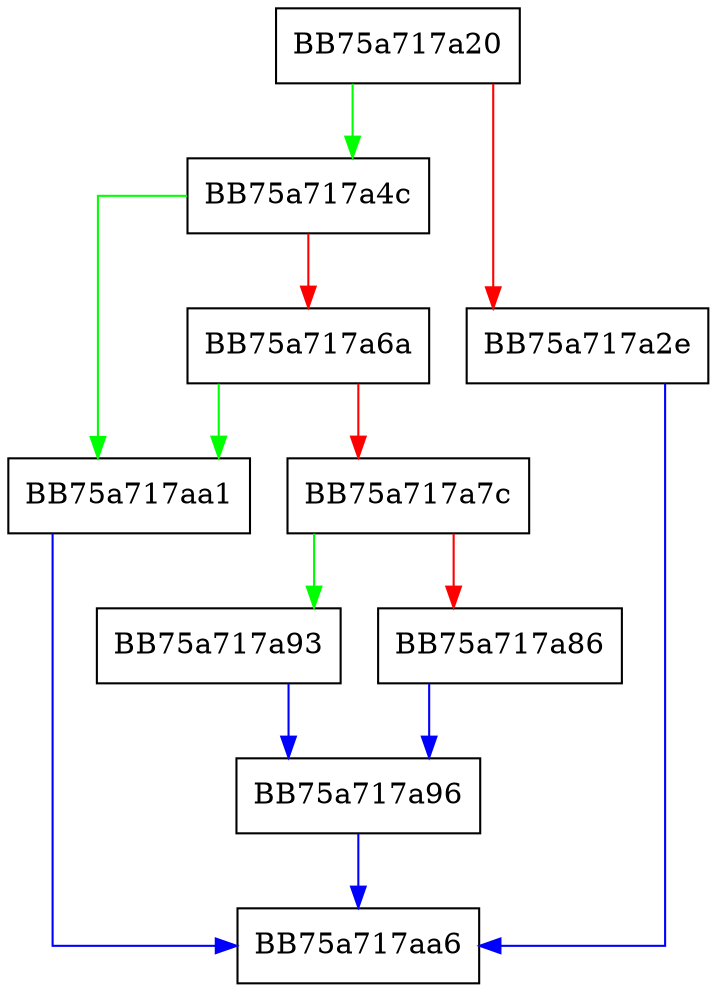 digraph give_infos_source {
  node [shape="box"];
  graph [splines=ortho];
  BB75a717a20 -> BB75a717a4c [color="green"];
  BB75a717a20 -> BB75a717a2e [color="red"];
  BB75a717a2e -> BB75a717aa6 [color="blue"];
  BB75a717a4c -> BB75a717aa1 [color="green"];
  BB75a717a4c -> BB75a717a6a [color="red"];
  BB75a717a6a -> BB75a717aa1 [color="green"];
  BB75a717a6a -> BB75a717a7c [color="red"];
  BB75a717a7c -> BB75a717a93 [color="green"];
  BB75a717a7c -> BB75a717a86 [color="red"];
  BB75a717a86 -> BB75a717a96 [color="blue"];
  BB75a717a93 -> BB75a717a96 [color="blue"];
  BB75a717a96 -> BB75a717aa6 [color="blue"];
  BB75a717aa1 -> BB75a717aa6 [color="blue"];
}